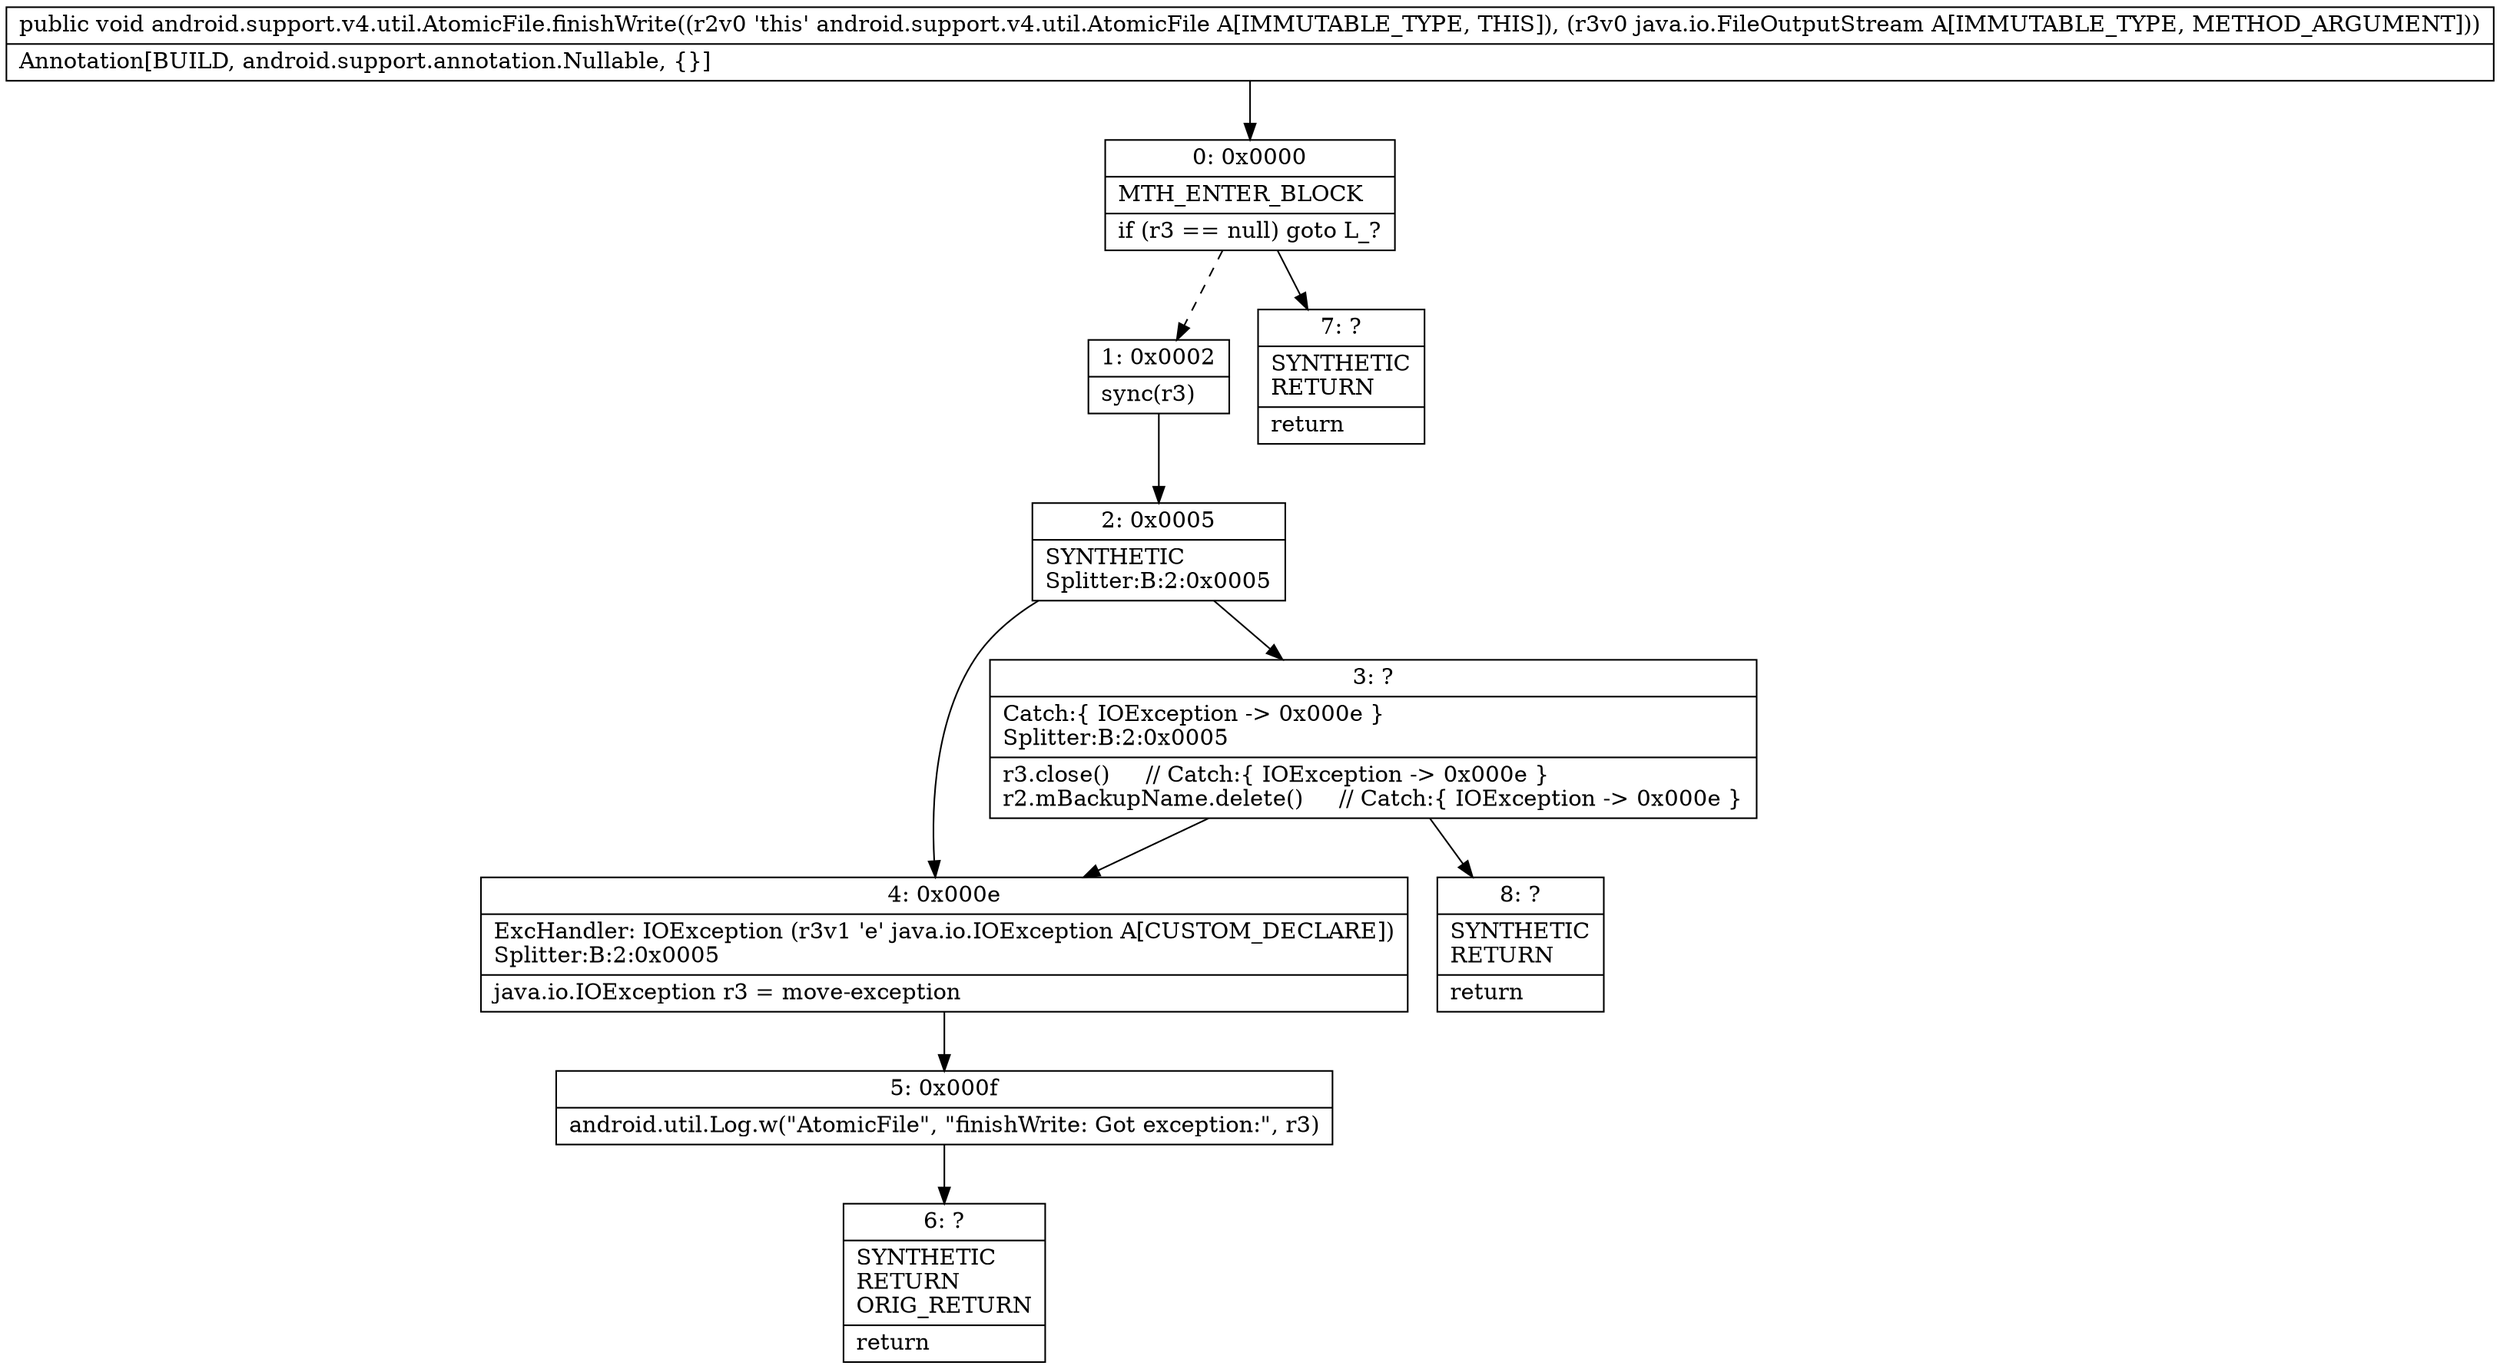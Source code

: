 digraph "CFG forandroid.support.v4.util.AtomicFile.finishWrite(Ljava\/io\/FileOutputStream;)V" {
Node_0 [shape=record,label="{0\:\ 0x0000|MTH_ENTER_BLOCK\l|if (r3 == null) goto L_?\l}"];
Node_1 [shape=record,label="{1\:\ 0x0002|sync(r3)\l}"];
Node_2 [shape=record,label="{2\:\ 0x0005|SYNTHETIC\lSplitter:B:2:0x0005\l}"];
Node_3 [shape=record,label="{3\:\ ?|Catch:\{ IOException \-\> 0x000e \}\lSplitter:B:2:0x0005\l|r3.close()     \/\/ Catch:\{ IOException \-\> 0x000e \}\lr2.mBackupName.delete()     \/\/ Catch:\{ IOException \-\> 0x000e \}\l}"];
Node_4 [shape=record,label="{4\:\ 0x000e|ExcHandler: IOException (r3v1 'e' java.io.IOException A[CUSTOM_DECLARE])\lSplitter:B:2:0x0005\l|java.io.IOException r3 = move\-exception\l}"];
Node_5 [shape=record,label="{5\:\ 0x000f|android.util.Log.w(\"AtomicFile\", \"finishWrite: Got exception:\", r3)\l}"];
Node_6 [shape=record,label="{6\:\ ?|SYNTHETIC\lRETURN\lORIG_RETURN\l|return\l}"];
Node_7 [shape=record,label="{7\:\ ?|SYNTHETIC\lRETURN\l|return\l}"];
Node_8 [shape=record,label="{8\:\ ?|SYNTHETIC\lRETURN\l|return\l}"];
MethodNode[shape=record,label="{public void android.support.v4.util.AtomicFile.finishWrite((r2v0 'this' android.support.v4.util.AtomicFile A[IMMUTABLE_TYPE, THIS]), (r3v0 java.io.FileOutputStream A[IMMUTABLE_TYPE, METHOD_ARGUMENT]))  | Annotation[BUILD, android.support.annotation.Nullable, \{\}]\l}"];
MethodNode -> Node_0;
Node_0 -> Node_1[style=dashed];
Node_0 -> Node_7;
Node_1 -> Node_2;
Node_2 -> Node_3;
Node_2 -> Node_4;
Node_3 -> Node_4;
Node_3 -> Node_8;
Node_4 -> Node_5;
Node_5 -> Node_6;
}

